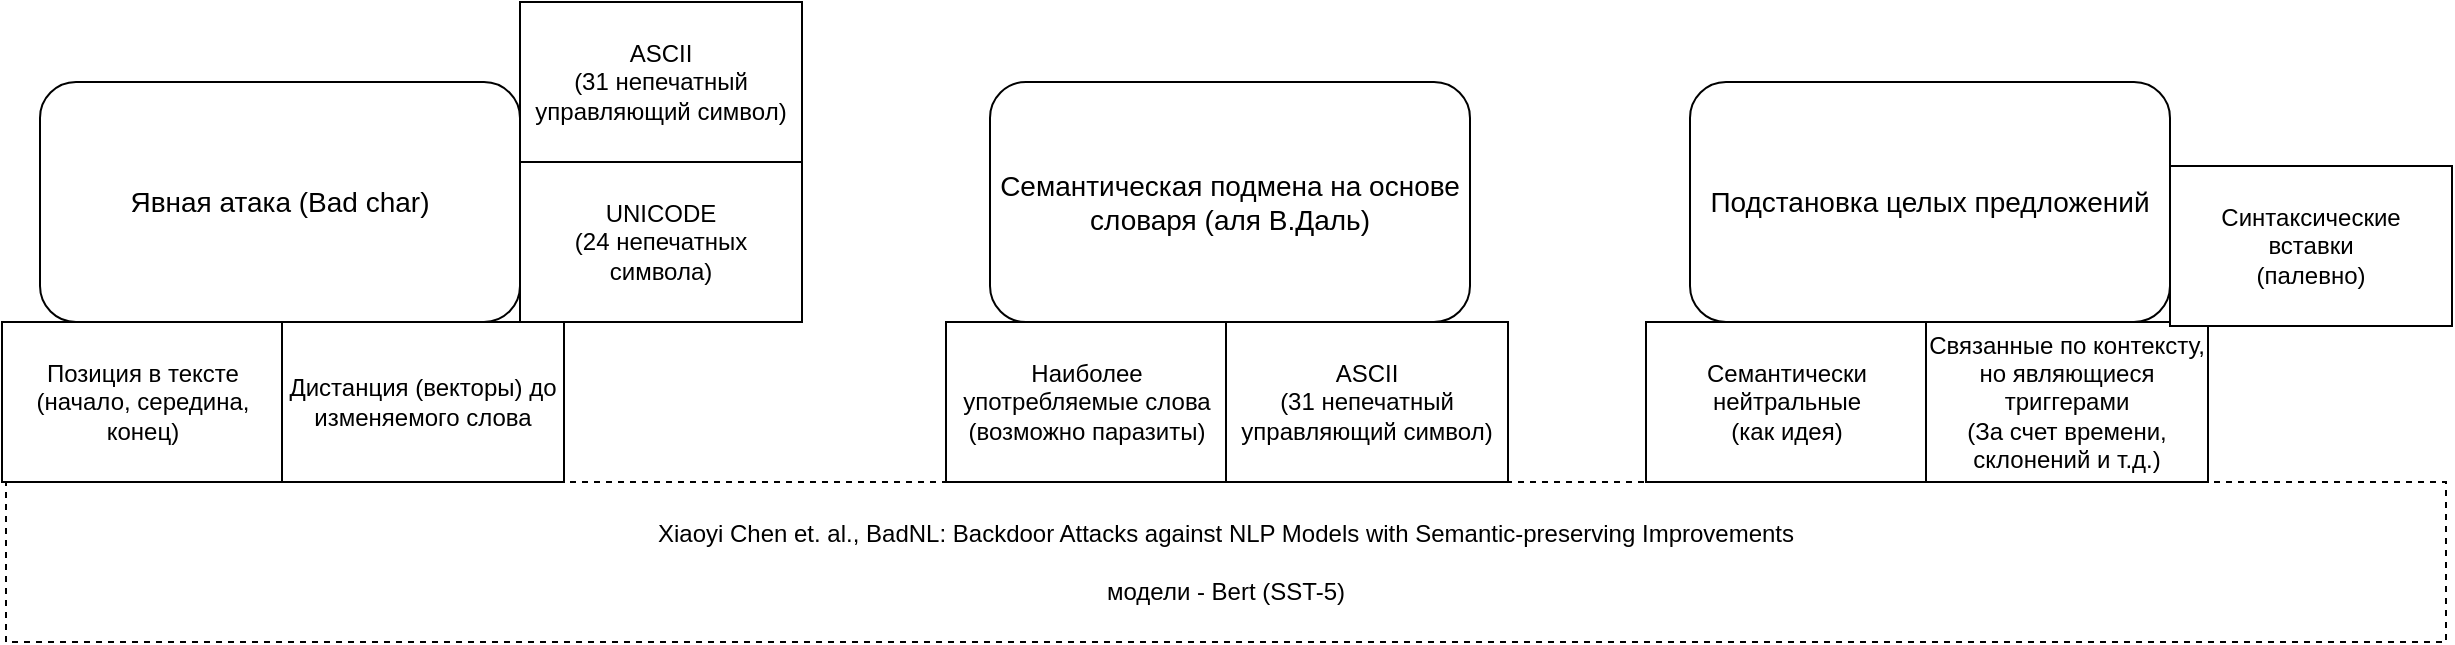 <mxfile version="21.3.7" type="github">
  <diagram name="Страница 1" id="1hpVTG3tmX8mUanP7hNh">
    <mxGraphModel dx="1413" dy="579" grid="1" gridSize="10" guides="1" tooltips="1" connect="1" arrows="1" fold="1" page="1" pageScale="1" pageWidth="827" pageHeight="1169" math="0" shadow="0">
      <root>
        <mxCell id="0" />
        <mxCell id="1" parent="0" />
        <mxCell id="BszqWpOFq4eaZOkGthAI-9" value="Xiaoyi Chen et. al.,&amp;nbsp;BadNL: Backdoor Attacks against NLP Models with Semantic-preserving Improvements&lt;br&gt;&lt;br&gt;модели - Bert (SST-5)" style="text;html=1;strokeColor=default;fillColor=none;align=center;verticalAlign=middle;whiteSpace=wrap;rounded=0;dashed=1;" parent="1" vertex="1">
          <mxGeometry x="20" y="720" width="1220" height="80" as="geometry" />
        </mxCell>
        <mxCell id="BszqWpOFq4eaZOkGthAI-12" value="Явная атака (Bad char)" style="rounded=1;whiteSpace=wrap;html=1;fontSize=14;" parent="1" vertex="1">
          <mxGeometry x="37" y="520" width="240" height="120" as="geometry" />
        </mxCell>
        <mxCell id="BszqWpOFq4eaZOkGthAI-13" value="Позиция в тексте&lt;br&gt;(начало, середина, конец)" style="shape=hexagon;perimeter=hexagonPerimeter2;whiteSpace=wrap;html=1;fixedSize=1;size=-40;" parent="1" vertex="1">
          <mxGeometry x="18" y="640" width="141" height="80" as="geometry" />
        </mxCell>
        <mxCell id="BszqWpOFq4eaZOkGthAI-14" value="Дистанция (векторы) до изменяемого слова" style="shape=hexagon;perimeter=hexagonPerimeter2;whiteSpace=wrap;html=1;fixedSize=1;size=-30;" parent="1" vertex="1">
          <mxGeometry x="158" y="640" width="141" height="80" as="geometry" />
        </mxCell>
        <mxCell id="BszqWpOFq4eaZOkGthAI-15" value="Семантическая подмена на основе словаря (аля В.Даль)" style="rounded=1;whiteSpace=wrap;html=1;fontSize=14;" parent="1" vertex="1">
          <mxGeometry x="512" y="520" width="240" height="120" as="geometry" />
        </mxCell>
        <mxCell id="BszqWpOFq4eaZOkGthAI-16" value="UNICODE&lt;br&gt;(24 непечатных символа)" style="shape=hexagon;perimeter=hexagonPerimeter2;whiteSpace=wrap;html=1;fixedSize=1;size=-40;" parent="1" vertex="1">
          <mxGeometry x="277" y="560" width="141" height="80" as="geometry" />
        </mxCell>
        <mxCell id="BszqWpOFq4eaZOkGthAI-17" value="ASCII&lt;br&gt;(31 непечатный управляющий символ)" style="shape=hexagon;perimeter=hexagonPerimeter2;whiteSpace=wrap;html=1;fixedSize=1;size=-30;" parent="1" vertex="1">
          <mxGeometry x="277" y="480" width="141" height="80" as="geometry" />
        </mxCell>
        <mxCell id="BszqWpOFq4eaZOkGthAI-18" value="Наиболее употребляемые слова&lt;br&gt;(возможно паразиты)" style="shape=hexagon;perimeter=hexagonPerimeter2;whiteSpace=wrap;html=1;fixedSize=1;size=-40;" parent="1" vertex="1">
          <mxGeometry x="490" y="640" width="141" height="80" as="geometry" />
        </mxCell>
        <mxCell id="BszqWpOFq4eaZOkGthAI-19" value="ASCII&lt;br&gt;(31 непечатный управляющий символ)" style="shape=hexagon;perimeter=hexagonPerimeter2;whiteSpace=wrap;html=1;fixedSize=1;size=-30;" parent="1" vertex="1">
          <mxGeometry x="630" y="640" width="141" height="80" as="geometry" />
        </mxCell>
        <mxCell id="SrPJYKcLf3ABmoYixHYb-1" value="Подстановка целых предложений" style="rounded=1;whiteSpace=wrap;html=1;fontSize=14;" parent="1" vertex="1">
          <mxGeometry x="862" y="520" width="240" height="120" as="geometry" />
        </mxCell>
        <mxCell id="SrPJYKcLf3ABmoYixHYb-2" value="Семантически нейтральные &lt;br&gt;(как идея)" style="shape=hexagon;perimeter=hexagonPerimeter2;whiteSpace=wrap;html=1;fixedSize=1;size=-40;" parent="1" vertex="1">
          <mxGeometry x="840" y="640" width="141" height="80" as="geometry" />
        </mxCell>
        <mxCell id="SrPJYKcLf3ABmoYixHYb-3" value="Связанные по контексту, но являющиеся триггерами&lt;br&gt;(За счет времени, склонений и т.д.)" style="shape=hexagon;perimeter=hexagonPerimeter2;whiteSpace=wrap;html=1;fixedSize=1;size=-30;" parent="1" vertex="1">
          <mxGeometry x="980" y="640" width="141" height="80" as="geometry" />
        </mxCell>
        <mxCell id="7Fn2REUl8gp9c8fhYe_l-1" value="Синтаксические &lt;br&gt;вставки &lt;br&gt;(палевно)" style="shape=hexagon;perimeter=hexagonPerimeter2;whiteSpace=wrap;html=1;fixedSize=1;size=-40;" vertex="1" parent="1">
          <mxGeometry x="1102" y="562" width="141" height="80" as="geometry" />
        </mxCell>
      </root>
    </mxGraphModel>
  </diagram>
</mxfile>
